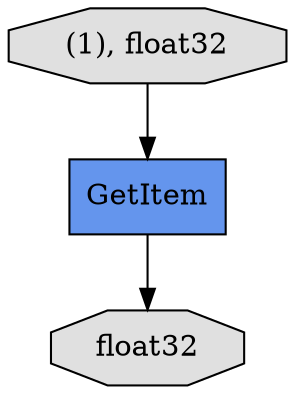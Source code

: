 digraph graphname{rankdir=TB;140656679191440 [label="(1), float32",shape="octagon",fillcolor="#E0E0E0",style="filled"];140656679480904 [label="GetItem",shape="record",fillcolor="#6495ED",style="filled"];140656679481184 [label="float32",shape="octagon",fillcolor="#E0E0E0",style="filled"];140656679480904 -> 140656679481184;140656679191440 -> 140656679480904;}